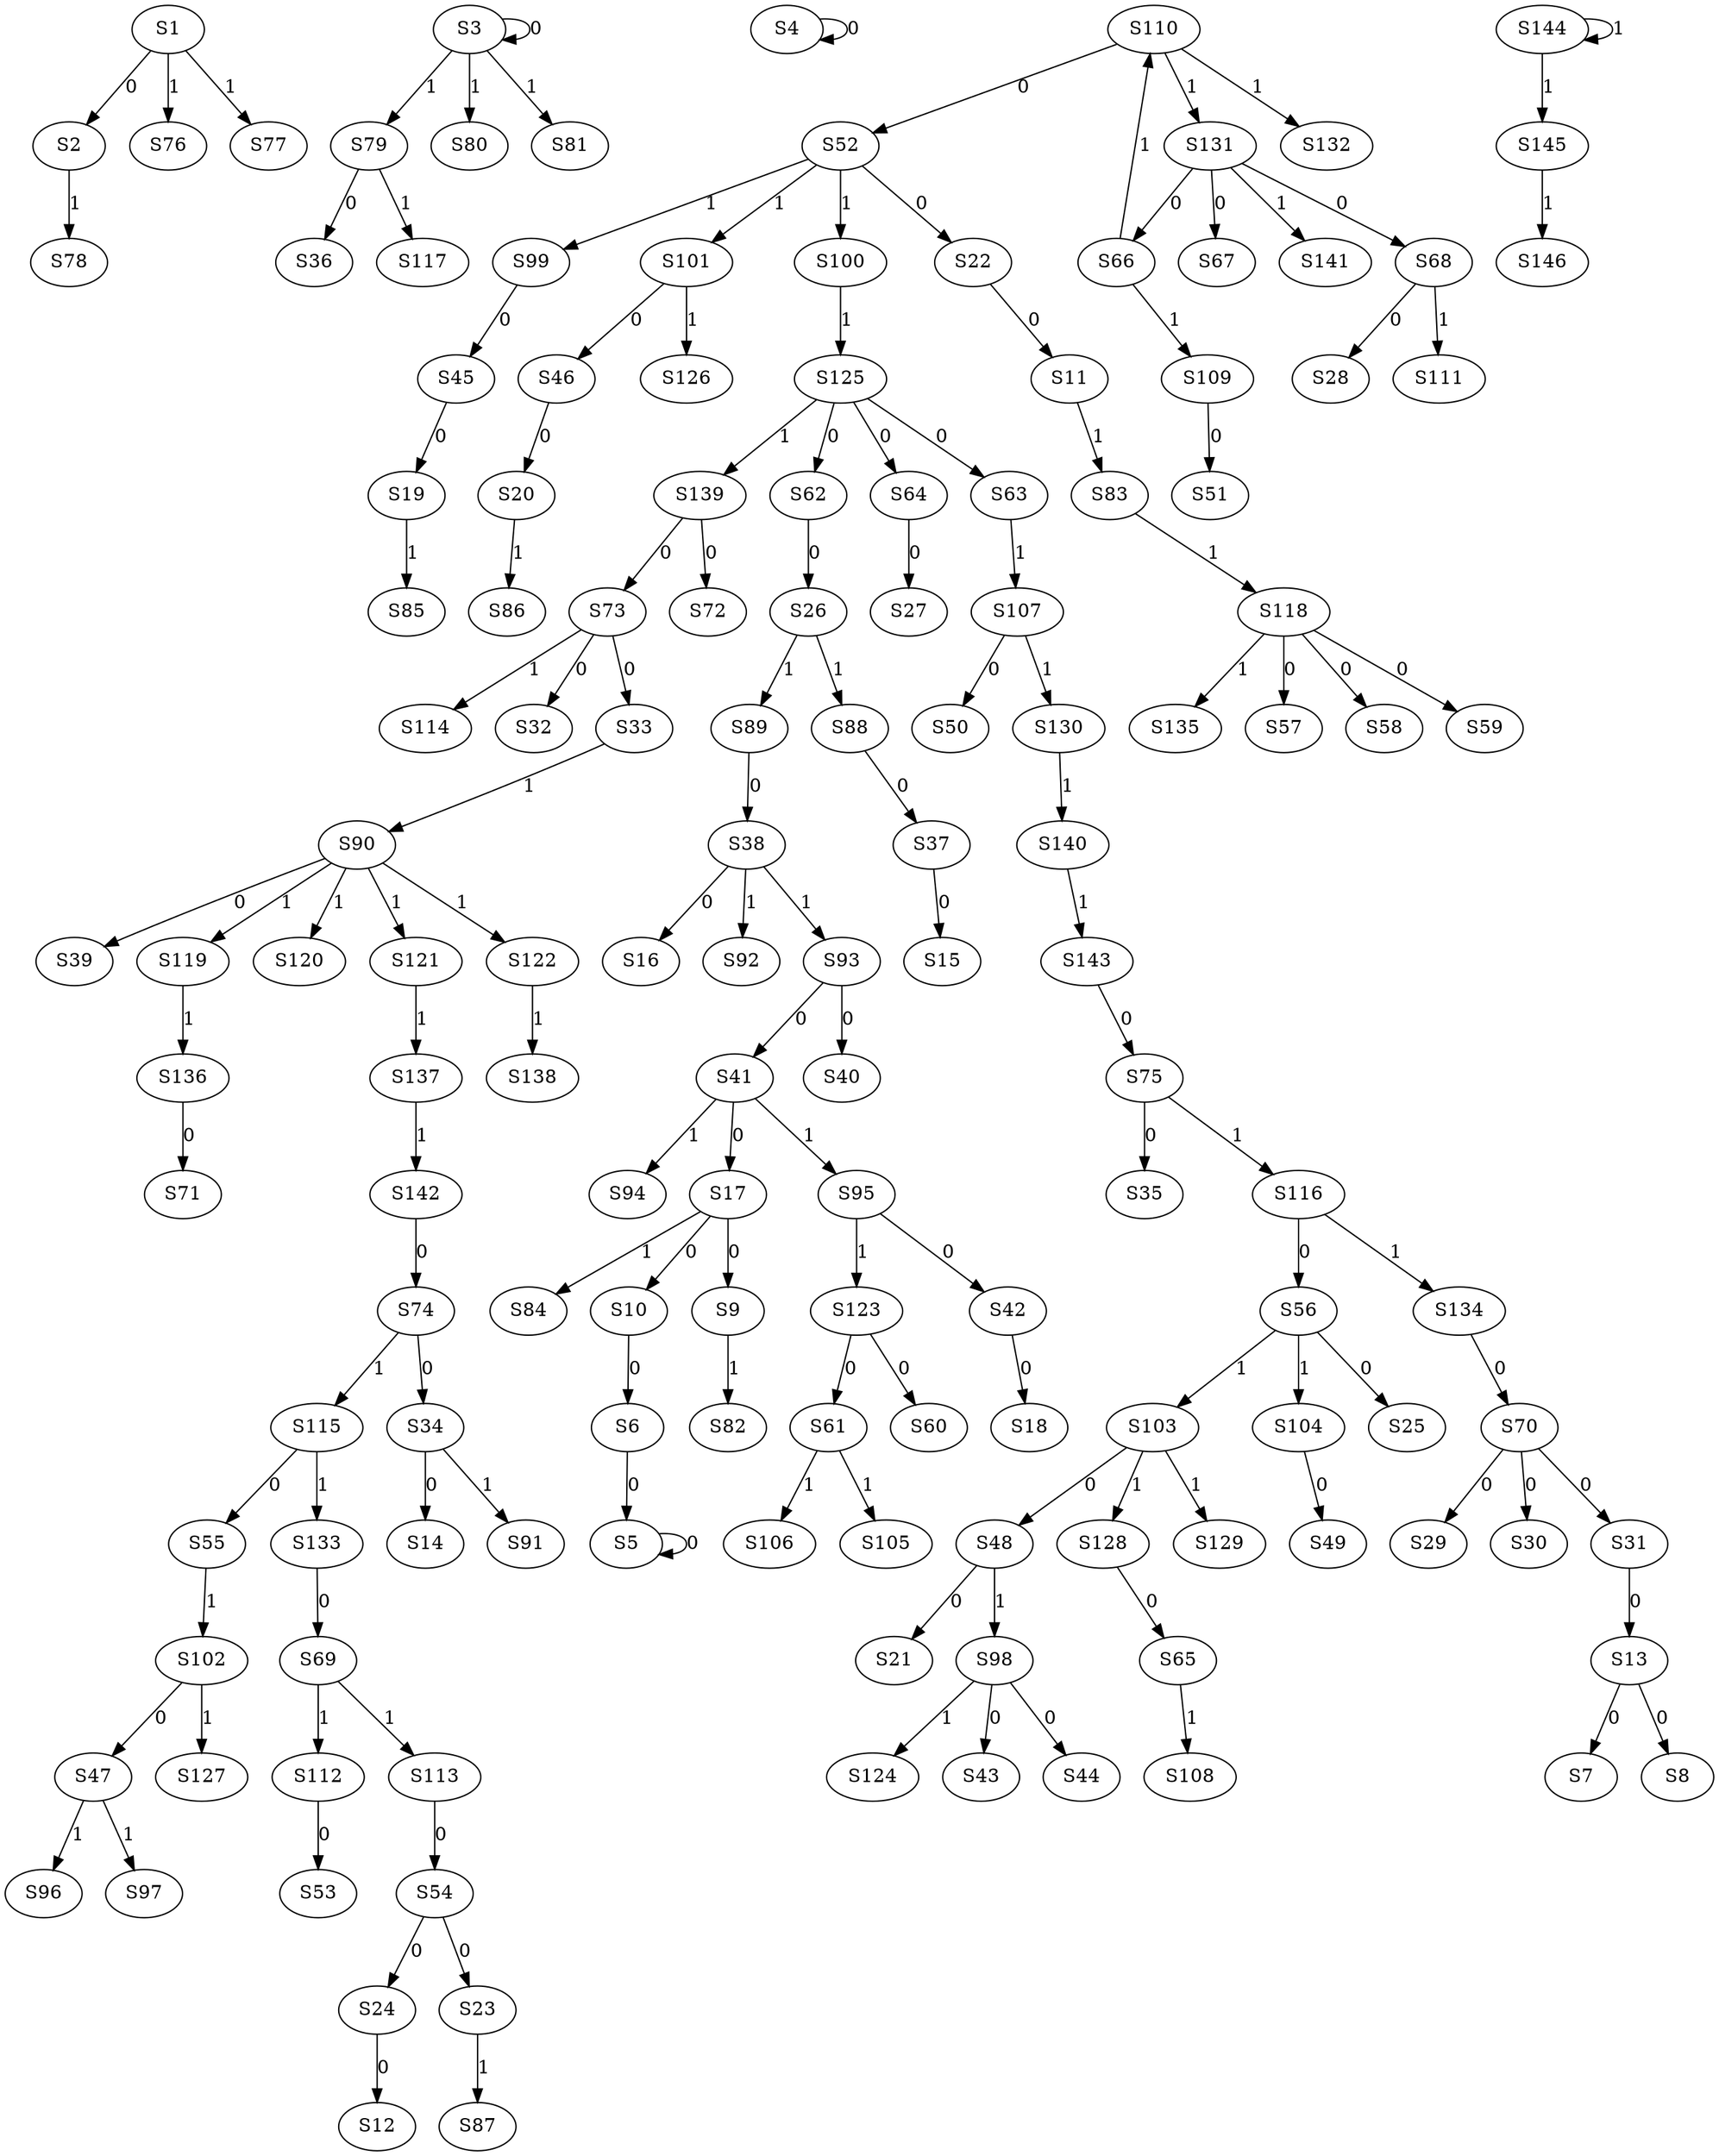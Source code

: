 strict digraph {
	S1 -> S2 [ label = 0 ];
	S3 -> S3 [ label = 0 ];
	S4 -> S4 [ label = 0 ];
	S5 -> S5 [ label = 0 ];
	S10 -> S6 [ label = 0 ];
	S13 -> S7 [ label = 0 ];
	S13 -> S8 [ label = 0 ];
	S17 -> S9 [ label = 0 ];
	S17 -> S10 [ label = 0 ];
	S22 -> S11 [ label = 0 ];
	S24 -> S12 [ label = 0 ];
	S31 -> S13 [ label = 0 ];
	S34 -> S14 [ label = 0 ];
	S37 -> S15 [ label = 0 ];
	S38 -> S16 [ label = 0 ];
	S41 -> S17 [ label = 0 ];
	S42 -> S18 [ label = 0 ];
	S45 -> S19 [ label = 0 ];
	S46 -> S20 [ label = 0 ];
	S48 -> S21 [ label = 0 ];
	S52 -> S22 [ label = 0 ];
	S54 -> S23 [ label = 0 ];
	S54 -> S24 [ label = 0 ];
	S56 -> S25 [ label = 0 ];
	S62 -> S26 [ label = 0 ];
	S64 -> S27 [ label = 0 ];
	S68 -> S28 [ label = 0 ];
	S70 -> S29 [ label = 0 ];
	S70 -> S30 [ label = 0 ];
	S70 -> S31 [ label = 0 ];
	S73 -> S32 [ label = 0 ];
	S73 -> S33 [ label = 0 ];
	S74 -> S34 [ label = 0 ];
	S75 -> S35 [ label = 0 ];
	S79 -> S36 [ label = 0 ];
	S88 -> S37 [ label = 0 ];
	S89 -> S38 [ label = 0 ];
	S90 -> S39 [ label = 0 ];
	S93 -> S40 [ label = 0 ];
	S93 -> S41 [ label = 0 ];
	S95 -> S42 [ label = 0 ];
	S98 -> S43 [ label = 0 ];
	S98 -> S44 [ label = 0 ];
	S99 -> S45 [ label = 0 ];
	S101 -> S46 [ label = 0 ];
	S102 -> S47 [ label = 0 ];
	S103 -> S48 [ label = 0 ];
	S104 -> S49 [ label = 0 ];
	S107 -> S50 [ label = 0 ];
	S109 -> S51 [ label = 0 ];
	S110 -> S52 [ label = 0 ];
	S112 -> S53 [ label = 0 ];
	S113 -> S54 [ label = 0 ];
	S115 -> S55 [ label = 0 ];
	S116 -> S56 [ label = 0 ];
	S118 -> S57 [ label = 0 ];
	S118 -> S58 [ label = 0 ];
	S118 -> S59 [ label = 0 ];
	S123 -> S60 [ label = 0 ];
	S123 -> S61 [ label = 0 ];
	S125 -> S62 [ label = 0 ];
	S125 -> S63 [ label = 0 ];
	S125 -> S64 [ label = 0 ];
	S128 -> S65 [ label = 0 ];
	S131 -> S66 [ label = 0 ];
	S131 -> S67 [ label = 0 ];
	S131 -> S68 [ label = 0 ];
	S133 -> S69 [ label = 0 ];
	S134 -> S70 [ label = 0 ];
	S136 -> S71 [ label = 0 ];
	S139 -> S72 [ label = 0 ];
	S139 -> S73 [ label = 0 ];
	S142 -> S74 [ label = 0 ];
	S143 -> S75 [ label = 0 ];
	S1 -> S76 [ label = 1 ];
	S1 -> S77 [ label = 1 ];
	S2 -> S78 [ label = 1 ];
	S3 -> S79 [ label = 1 ];
	S3 -> S80 [ label = 1 ];
	S3 -> S81 [ label = 1 ];
	S9 -> S82 [ label = 1 ];
	S11 -> S83 [ label = 1 ];
	S17 -> S84 [ label = 1 ];
	S19 -> S85 [ label = 1 ];
	S20 -> S86 [ label = 1 ];
	S23 -> S87 [ label = 1 ];
	S26 -> S88 [ label = 1 ];
	S26 -> S89 [ label = 1 ];
	S33 -> S90 [ label = 1 ];
	S34 -> S91 [ label = 1 ];
	S38 -> S92 [ label = 1 ];
	S38 -> S93 [ label = 1 ];
	S41 -> S94 [ label = 1 ];
	S41 -> S95 [ label = 1 ];
	S47 -> S96 [ label = 1 ];
	S47 -> S97 [ label = 1 ];
	S48 -> S98 [ label = 1 ];
	S52 -> S99 [ label = 1 ];
	S52 -> S100 [ label = 1 ];
	S52 -> S101 [ label = 1 ];
	S55 -> S102 [ label = 1 ];
	S56 -> S103 [ label = 1 ];
	S56 -> S104 [ label = 1 ];
	S61 -> S105 [ label = 1 ];
	S61 -> S106 [ label = 1 ];
	S63 -> S107 [ label = 1 ];
	S65 -> S108 [ label = 1 ];
	S66 -> S109 [ label = 1 ];
	S66 -> S110 [ label = 1 ];
	S68 -> S111 [ label = 1 ];
	S69 -> S112 [ label = 1 ];
	S69 -> S113 [ label = 1 ];
	S73 -> S114 [ label = 1 ];
	S74 -> S115 [ label = 1 ];
	S75 -> S116 [ label = 1 ];
	S79 -> S117 [ label = 1 ];
	S83 -> S118 [ label = 1 ];
	S90 -> S119 [ label = 1 ];
	S90 -> S120 [ label = 1 ];
	S90 -> S121 [ label = 1 ];
	S90 -> S122 [ label = 1 ];
	S95 -> S123 [ label = 1 ];
	S98 -> S124 [ label = 1 ];
	S100 -> S125 [ label = 1 ];
	S101 -> S126 [ label = 1 ];
	S102 -> S127 [ label = 1 ];
	S103 -> S128 [ label = 1 ];
	S103 -> S129 [ label = 1 ];
	S107 -> S130 [ label = 1 ];
	S110 -> S131 [ label = 1 ];
	S110 -> S132 [ label = 1 ];
	S115 -> S133 [ label = 1 ];
	S116 -> S134 [ label = 1 ];
	S118 -> S135 [ label = 1 ];
	S119 -> S136 [ label = 1 ];
	S121 -> S137 [ label = 1 ];
	S122 -> S138 [ label = 1 ];
	S125 -> S139 [ label = 1 ];
	S130 -> S140 [ label = 1 ];
	S131 -> S141 [ label = 1 ];
	S137 -> S142 [ label = 1 ];
	S140 -> S143 [ label = 1 ];
	S144 -> S144 [ label = 1 ];
	S144 -> S145 [ label = 1 ];
	S145 -> S146 [ label = 1 ];
	S6 -> S5 [ label = 0 ];
}